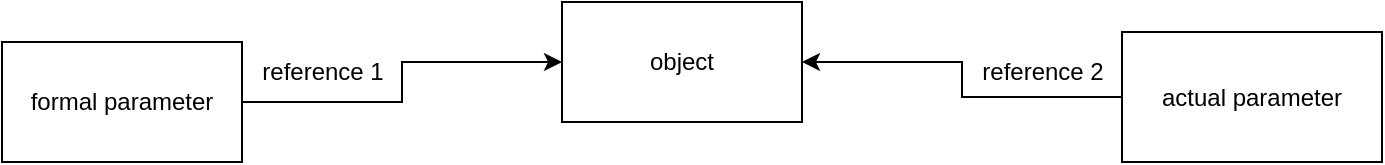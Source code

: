 <mxfile version="24.3.1" type="github">
  <diagram name="Page-1" id="k1Lf6vgeIaNeTYRPgh2K">
    <mxGraphModel dx="954" dy="622" grid="1" gridSize="10" guides="1" tooltips="1" connect="1" arrows="1" fold="1" page="1" pageScale="1" pageWidth="827" pageHeight="1169" math="0" shadow="0">
      <root>
        <mxCell id="0" />
        <mxCell id="1" parent="0" />
        <mxCell id="6OXKyDxjuTEW49Peyvx4-1" value="object" style="rounded=0;whiteSpace=wrap;html=1;" vertex="1" parent="1">
          <mxGeometry x="340" y="130" width="120" height="60" as="geometry" />
        </mxCell>
        <mxCell id="6OXKyDxjuTEW49Peyvx4-4" style="edgeStyle=orthogonalEdgeStyle;rounded=0;orthogonalLoop=1;jettySize=auto;html=1;" edge="1" parent="1" source="6OXKyDxjuTEW49Peyvx4-2" target="6OXKyDxjuTEW49Peyvx4-1">
          <mxGeometry relative="1" as="geometry" />
        </mxCell>
        <mxCell id="6OXKyDxjuTEW49Peyvx4-2" value="formal parameter" style="rounded=0;whiteSpace=wrap;html=1;" vertex="1" parent="1">
          <mxGeometry x="60" y="150" width="120" height="60" as="geometry" />
        </mxCell>
        <mxCell id="6OXKyDxjuTEW49Peyvx4-5" style="edgeStyle=orthogonalEdgeStyle;rounded=0;orthogonalLoop=1;jettySize=auto;html=1;entryX=1;entryY=0.5;entryDx=0;entryDy=0;" edge="1" parent="1" source="6OXKyDxjuTEW49Peyvx4-3" target="6OXKyDxjuTEW49Peyvx4-1">
          <mxGeometry relative="1" as="geometry" />
        </mxCell>
        <mxCell id="6OXKyDxjuTEW49Peyvx4-3" value="actual parameter" style="rounded=0;whiteSpace=wrap;html=1;" vertex="1" parent="1">
          <mxGeometry x="620" y="145" width="130" height="65" as="geometry" />
        </mxCell>
        <mxCell id="6OXKyDxjuTEW49Peyvx4-6" value="reference 1" style="text;html=1;align=center;verticalAlign=middle;resizable=0;points=[];autosize=1;strokeColor=none;fillColor=none;" vertex="1" parent="1">
          <mxGeometry x="180" y="150" width="80" height="30" as="geometry" />
        </mxCell>
        <mxCell id="6OXKyDxjuTEW49Peyvx4-7" value="reference 2" style="text;html=1;align=center;verticalAlign=middle;resizable=0;points=[];autosize=1;strokeColor=none;fillColor=none;" vertex="1" parent="1">
          <mxGeometry x="540" y="150" width="80" height="30" as="geometry" />
        </mxCell>
      </root>
    </mxGraphModel>
  </diagram>
</mxfile>
